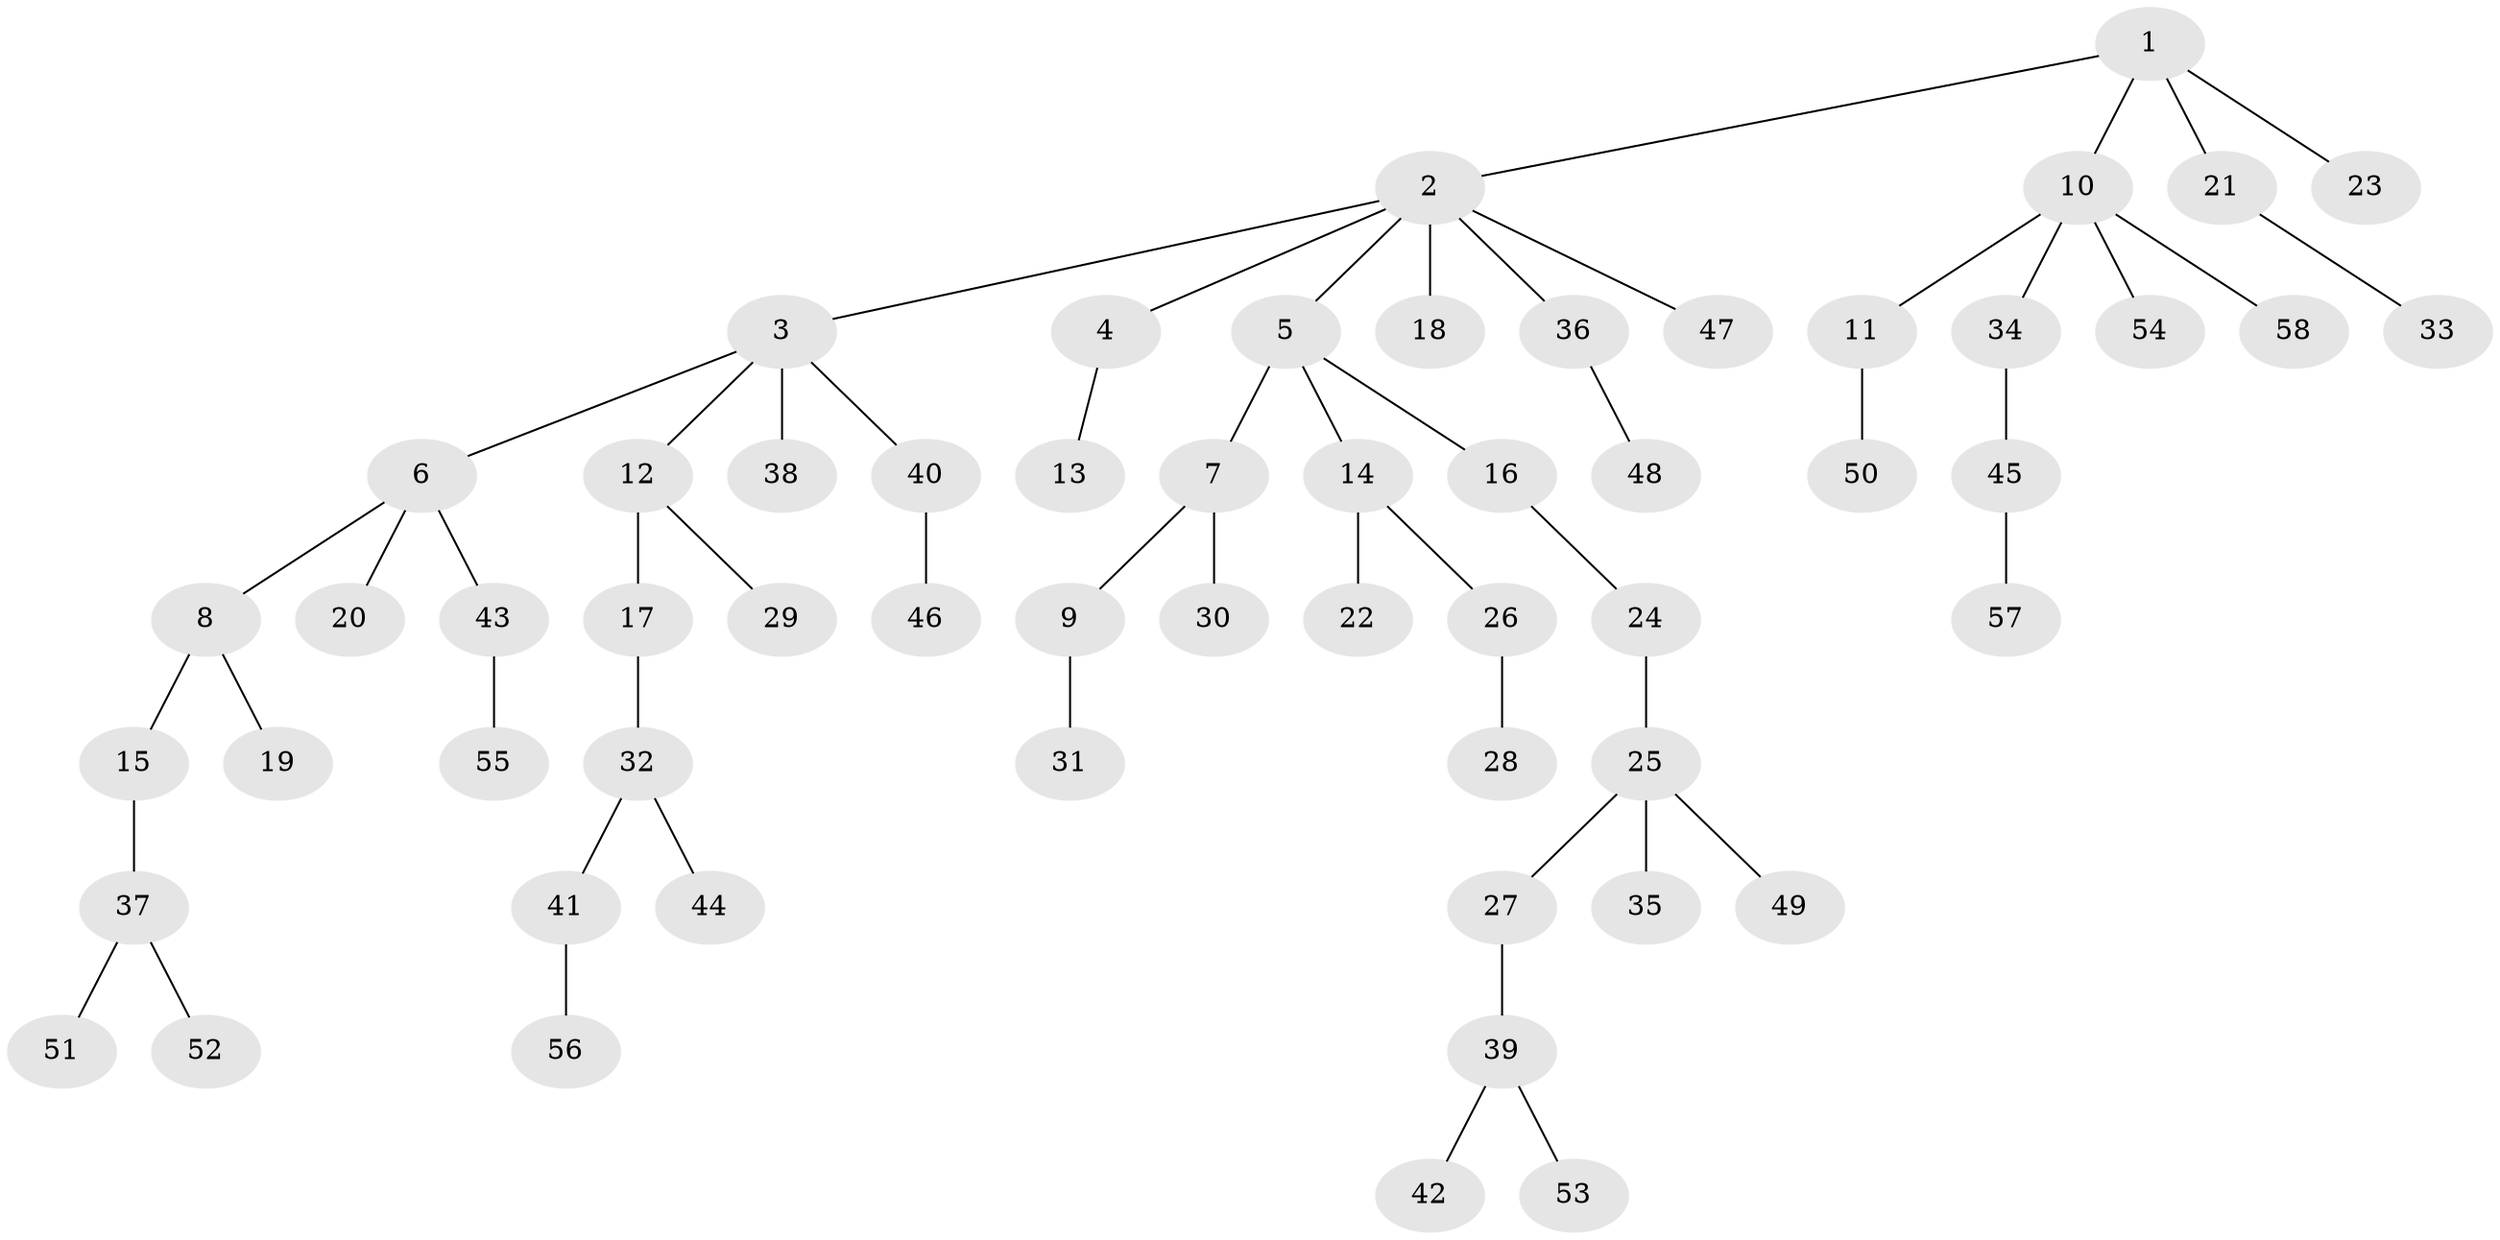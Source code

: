 // Generated by graph-tools (version 1.1) at 2025/36/03/09/25 02:36:33]
// undirected, 58 vertices, 57 edges
graph export_dot {
graph [start="1"]
  node [color=gray90,style=filled];
  1;
  2;
  3;
  4;
  5;
  6;
  7;
  8;
  9;
  10;
  11;
  12;
  13;
  14;
  15;
  16;
  17;
  18;
  19;
  20;
  21;
  22;
  23;
  24;
  25;
  26;
  27;
  28;
  29;
  30;
  31;
  32;
  33;
  34;
  35;
  36;
  37;
  38;
  39;
  40;
  41;
  42;
  43;
  44;
  45;
  46;
  47;
  48;
  49;
  50;
  51;
  52;
  53;
  54;
  55;
  56;
  57;
  58;
  1 -- 2;
  1 -- 10;
  1 -- 21;
  1 -- 23;
  2 -- 3;
  2 -- 4;
  2 -- 5;
  2 -- 18;
  2 -- 36;
  2 -- 47;
  3 -- 6;
  3 -- 12;
  3 -- 38;
  3 -- 40;
  4 -- 13;
  5 -- 7;
  5 -- 14;
  5 -- 16;
  6 -- 8;
  6 -- 20;
  6 -- 43;
  7 -- 9;
  7 -- 30;
  8 -- 15;
  8 -- 19;
  9 -- 31;
  10 -- 11;
  10 -- 34;
  10 -- 54;
  10 -- 58;
  11 -- 50;
  12 -- 17;
  12 -- 29;
  14 -- 22;
  14 -- 26;
  15 -- 37;
  16 -- 24;
  17 -- 32;
  21 -- 33;
  24 -- 25;
  25 -- 27;
  25 -- 35;
  25 -- 49;
  26 -- 28;
  27 -- 39;
  32 -- 41;
  32 -- 44;
  34 -- 45;
  36 -- 48;
  37 -- 51;
  37 -- 52;
  39 -- 42;
  39 -- 53;
  40 -- 46;
  41 -- 56;
  43 -- 55;
  45 -- 57;
}
